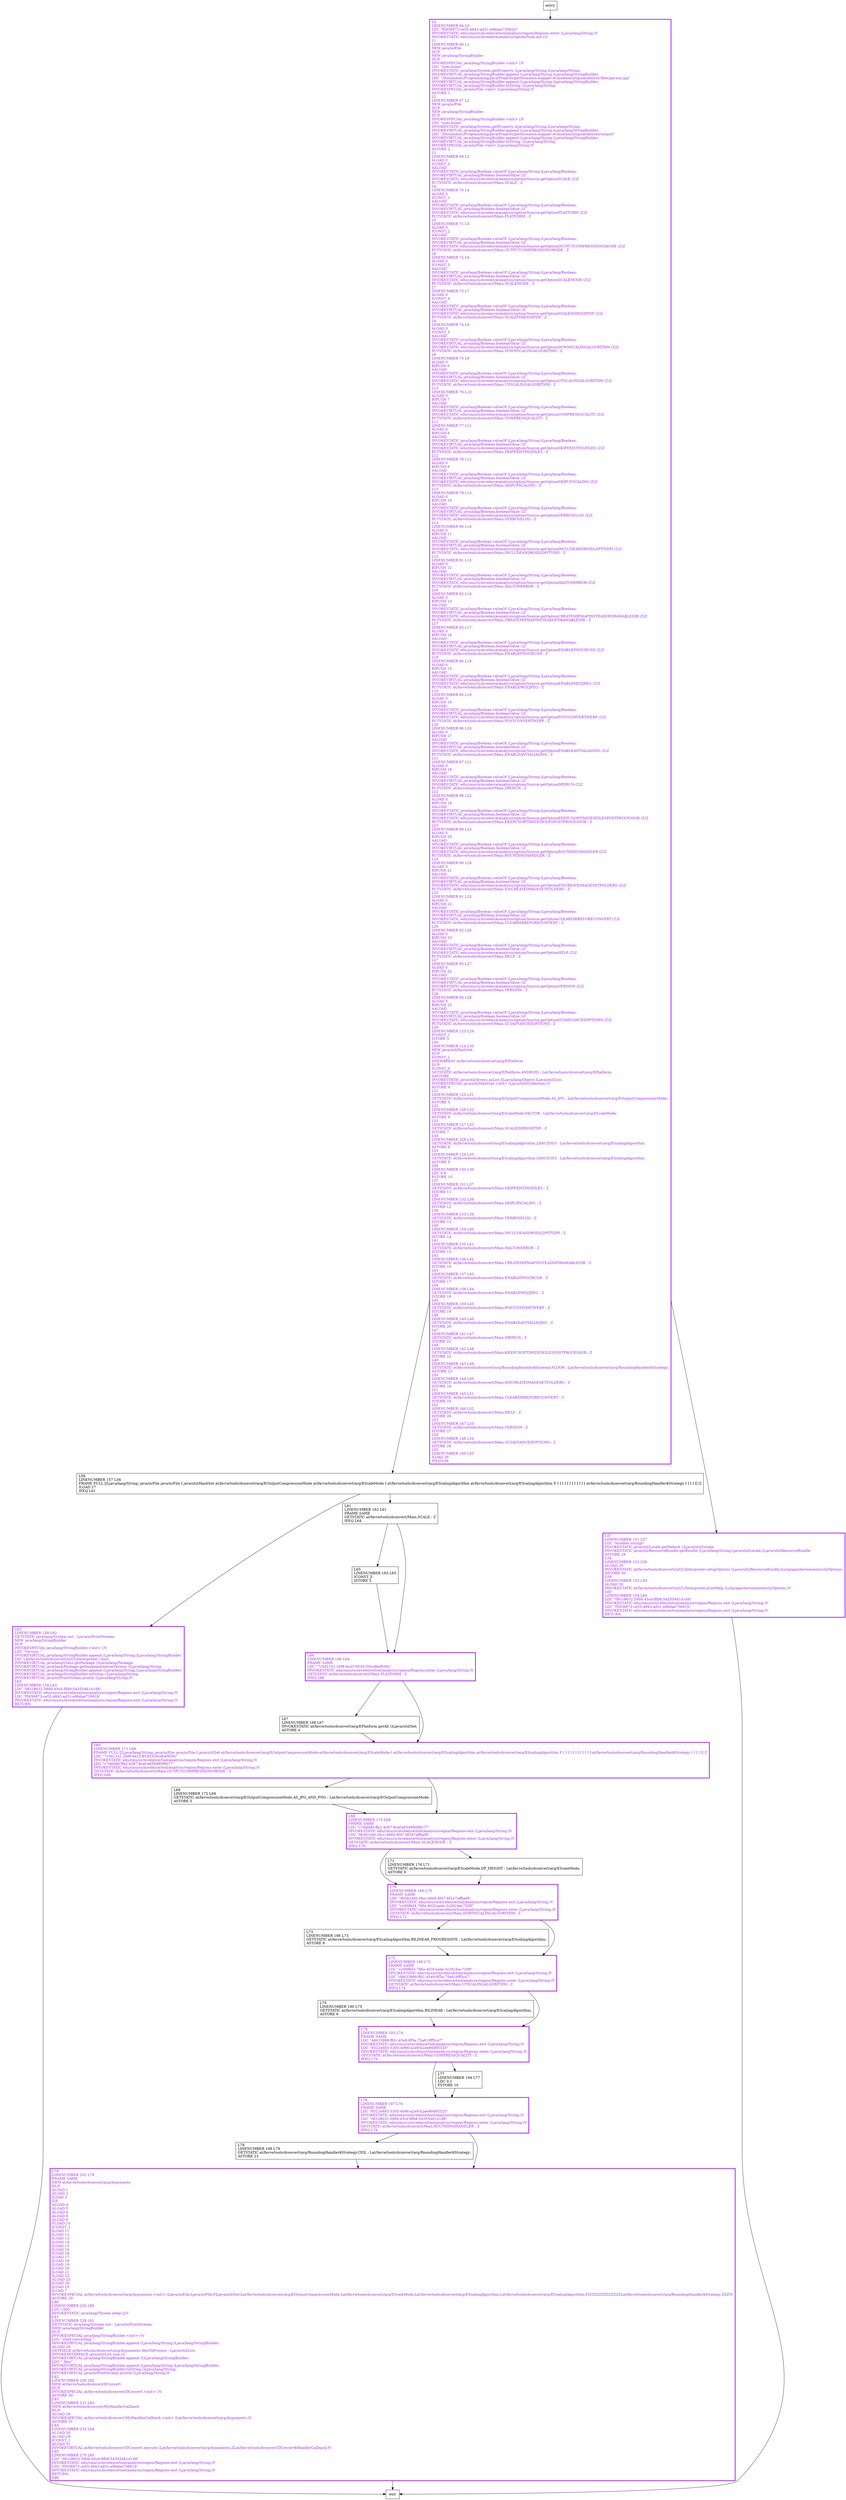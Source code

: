 digraph main {
node [shape=record];
736584533 [label="L69\lLINENUMBER 172 L69\lGETSTATIC at/favre/tools/dconvert/arg/EOutputCompressionMode.AS_JPG_AND_PNG : Lat/favre/tools/dconvert/arg/EOutputCompressionMode;\lASTORE 5\l"];
158269968 [label="L76\lLINENUMBER 197 L76\lFRAME SAME\lLDC \"9322e883-5305-4086-a2e9-b2ee90d95325\"\lINVOKESTATIC edu/cmu/cs/mvelezce/tool/analysis/region/Regions.exit (Ljava/lang/String;)V\lLDC \"081c8632-590b-45cd-8fb8-54355461d1d8\"\lINVOKESTATIC edu/cmu/cs/mvelezce/tool/analysis/region/Regions.enter (Ljava/lang/String;)V\lGETSTATIC at/favre/tools/dconvert/Main.ROUNDINGHANDLER : Z\lIFEQ L78\l"];
1619872200 [label="L56\lLINENUMBER 157 L56\lFRAME FULL [[Ljava/lang/String; java/io/File java/io/File I java/util/HashSet at/favre/tools/dconvert/arg/EOutputCompressionMode at/favre/tools/dconvert/arg/EScaleMode I at/favre/tools/dconvert/arg/EScalingAlgorithm at/favre/tools/dconvert/arg/EScalingAlgorithm F I I I I I I I I I I I I at/favre/tools/dconvert/arg/RoundingHandler$Strategy I I I I I] []\lILOAD 27\lIFEQ L61\l"];
725240582 [label="L70\lLINENUMBER 185 L70\lFRAME SAME\lLDC \"9b561efd-28cc-4660-8f47-8f247affbaf8\"\lINVOKESTATIC edu/cmu/cs/mvelezce/tool/analysis/region/Regions.exit (Ljava/lang/String;)V\lLDC \"cc00f6d4-786a-402f-aabe-3c2624ac7209\"\lINVOKESTATIC edu/cmu/cs/mvelezce/tool/analysis/region/Regions.enter (Ljava/lang/String;)V\lGETSTATIC at/favre/tools/dconvert/Main.DOWNSCALINGALGORITHM : Z\lIFEQ L72\l"];
418935262 [label="L62\lLINENUMBER 158 L62\lGETSTATIC java/lang/System.out : Ljava/io/PrintStream;\lNEW java/lang/StringBuilder\lDUP\lINVOKESPECIAL java/lang/StringBuilder.\<init\> ()V\lLDC \"Version: \"\lINVOKEVIRTUAL java/lang/StringBuilder.append (Ljava/lang/String;)Ljava/lang/StringBuilder;\lLDC Lat/favre/tools/dconvert/ui/CLIInterpreter;.class\lINVOKEVIRTUAL java/lang/Class.getPackage ()Ljava/lang/Package;\lINVOKEVIRTUAL java/lang/Package.getImplementationVersion ()Ljava/lang/String;\lINVOKEVIRTUAL java/lang/StringBuilder.append (Ljava/lang/String;)Ljava/lang/StringBuilder;\lINVOKEVIRTUAL java/lang/StringBuilder.toString ()Ljava/lang/String;\lINVOKEVIRTUAL java/io/PrintStream.println (Ljava/lang/String;)V\lL63\lLINENUMBER 159 L63\lLDC \"081c8632-590b-45cd-8fb8-54355461d1d8\"\lINVOKESTATIC edu/cmu/cs/mvelezce/tool/analysis/region/Regions.exit (Ljava/lang/String;)V\lLDC \"f5936873-ce55-4843-ad31-e96dae73681b\"\lINVOKESTATIC edu/cmu/cs/mvelezce/tool/analysis/region/Regions.exit (Ljava/lang/String;)V\lRETURN\l"];
1365714101 [label="L75\lLINENUMBER 190 L75\lGETSTATIC at/favre/tools/dconvert/arg/EScalingAlgorithm.BILINEAR : Lat/favre/tools/dconvert/arg/EScalingAlgorithm;\lASTORE 9\l"];
483929421 [label="L68\lLINENUMBER 175 L68\lFRAME SAME\lLDC \"c7dafafd-ffa2-4387-8caf-e654980f8b77\"\lINVOKESTATIC edu/cmu/cs/mvelezce/tool/analysis/region/Regions.exit (Ljava/lang/String;)V\lLDC \"9b561efd-28cc-4660-8f47-8f247affbaf8\"\lINVOKESTATIC edu/cmu/cs/mvelezce/tool/analysis/region/Regions.enter (Ljava/lang/String;)V\lGETSTATIC at/favre/tools/dconvert/Main.SCALEMODE : Z\lIFEQ L70\l"];
530358414 [label="L71\lLINENUMBER 176 L71\lGETSTATIC at/favre/tools/dconvert/arg/EScaleMode.DP_HEIGHT : Lat/favre/tools/dconvert/arg/EScaleMode;\lASTORE 6\l"];
1386113701 [label="L73\lLINENUMBER 186 L73\lGETSTATIC at/favre/tools/dconvert/arg/EScalingAlgorithm.BILINEAR_PROGRESSIVE : Lat/favre/tools/dconvert/arg/EScalingAlgorithm;\lASTORE 8\l"];
671455962 [label="L77\lLINENUMBER 194 L77\lLDC 0.1\lFSTORE 10\l"];
1080470592 [label="L79\lLINENUMBER 198 L79\lGETSTATIC at/favre/tools/dconvert/arg/RoundingHandler$Strategy.CEIL : Lat/favre/tools/dconvert/arg/RoundingHandler$Strategy;\lASTORE 23\l"];
133573226 [label="L57\lLINENUMBER 151 L57\lLDC \"bundles.strings\"\lINVOKESTATIC java/util/Locale.getDefault ()Ljava/util/Locale;\lINVOKESTATIC java/util/ResourceBundle.getBundle (Ljava/lang/String;Ljava/util/Locale;)Ljava/util/ResourceBundle;\lASTORE 29\lL58\lLINENUMBER 152 L58\lALOAD 29\lINVOKESTATIC at/favre/tools/dconvert/ui/CLIInterpreter.setupOptions (Ljava/util/ResourceBundle;)Lorg/apache/commons/cli/Options;\lASTORE 30\lL59\lLINENUMBER 153 L59\lALOAD 30\lINVOKESTATIC at/favre/tools/dconvert/ui/CLIInterpreter.printHelp (Lorg/apache/commons/cli/Options;)V\lL60\lLINENUMBER 154 L60\lLDC \"081c8632-590b-45cd-8fb8-54355461d1d8\"\lINVOKESTATIC edu/cmu/cs/mvelezce/tool/analysis/region/Regions.exit (Ljava/lang/String;)V\lLDC \"f5936873-ce55-4843-ad31-e96dae73681b\"\lINVOKESTATIC edu/cmu/cs/mvelezce/tool/analysis/region/Regions.exit (Ljava/lang/String;)V\lRETURN\l"];
62317715 [label="L67\lLINENUMBER 168 L67\lINVOKESTATIC at/favre/tools/dconvert/arg/EPlatform.getAll ()Ljava/util/Set;\lASTORE 4\l"];
721779083 [label="L74\lLINENUMBER 193 L74\lFRAME SAME\lLDC \"dd633998-ffd1-45a9-8f5a-75a618ff5ca7\"\lINVOKESTATIC edu/cmu/cs/mvelezce/tool/analysis/region/Regions.exit (Ljava/lang/String;)V\lLDC \"9322e883-5305-4086-a2e9-b2ee90d95325\"\lINVOKESTATIC edu/cmu/cs/mvelezce/tool/analysis/region/Regions.enter (Ljava/lang/String;)V\lGETSTATIC at/favre/tools/dconvert/Main.COMPRESSQUALITY : Z\lIFEQ L76\l"];
2087139284 [label="L0\lLINENUMBER 64 L0\lLDC \"f5936873-ce55-4843-ad31-e96dae73681b\"\lINVOKESTATIC edu/cmu/cs/mvelezce/tool/analysis/region/Regions.enter (Ljava/lang/String;)V\lINVOKESTATIC edu/cmu/cs/mvelezce/analysis/option/Sink.init ()V\lL1\lLINENUMBER 66 L1\lNEW java/io/File\lDUP\lNEW java/lang/StringBuilder\lDUP\lINVOKESPECIAL java/lang/StringBuilder.\<init\> ()V\lLDC \"user.home\"\lINVOKESTATIC java/lang/System.getProperty (Ljava/lang/String;)Ljava/lang/String;\lINVOKEVIRTUAL java/lang/StringBuilder.append (Ljava/lang/String;)Ljava/lang/StringBuilder;\lLDC \"/Documents/Programming/Java/Projects/performance-mapper-evaluation/original/density/files/person.jpg\"\lINVOKEVIRTUAL java/lang/StringBuilder.append (Ljava/lang/String;)Ljava/lang/StringBuilder;\lINVOKEVIRTUAL java/lang/StringBuilder.toString ()Ljava/lang/String;\lINVOKESPECIAL java/io/File.\<init\> (Ljava/lang/String;)V\lASTORE 1\lL2\lLINENUMBER 67 L2\lNEW java/io/File\lDUP\lNEW java/lang/StringBuilder\lDUP\lINVOKESPECIAL java/lang/StringBuilder.\<init\> ()V\lLDC \"user.home\"\lINVOKESTATIC java/lang/System.getProperty (Ljava/lang/String;)Ljava/lang/String;\lINVOKEVIRTUAL java/lang/StringBuilder.append (Ljava/lang/String;)Ljava/lang/StringBuilder;\lLDC \"/Documents/Programming/Java/Projects/performance-mapper-evaluation/original/density/output\"\lINVOKEVIRTUAL java/lang/StringBuilder.append (Ljava/lang/String;)Ljava/lang/StringBuilder;\lINVOKEVIRTUAL java/lang/StringBuilder.toString ()Ljava/lang/String;\lINVOKESPECIAL java/io/File.\<init\> (Ljava/lang/String;)V\lASTORE 2\lL3\lLINENUMBER 69 L3\lALOAD 0\lICONST_0\lAALOAD\lINVOKESTATIC java/lang/Boolean.valueOf (Ljava/lang/String;)Ljava/lang/Boolean;\lINVOKEVIRTUAL java/lang/Boolean.booleanValue ()Z\lINVOKESTATIC edu/cmu/cs/mvelezce/analysis/option/Source.getOptionSCALE (Z)Z\lPUTSTATIC at/favre/tools/dconvert/Main.SCALE : Z\lL4\lLINENUMBER 70 L4\lALOAD 0\lICONST_1\lAALOAD\lINVOKESTATIC java/lang/Boolean.valueOf (Ljava/lang/String;)Ljava/lang/Boolean;\lINVOKEVIRTUAL java/lang/Boolean.booleanValue ()Z\lINVOKESTATIC edu/cmu/cs/mvelezce/analysis/option/Source.getOptionPLATFORM (Z)Z\lPUTSTATIC at/favre/tools/dconvert/Main.PLATFORM : Z\lL5\lLINENUMBER 71 L5\lALOAD 0\lICONST_2\lAALOAD\lINVOKESTATIC java/lang/Boolean.valueOf (Ljava/lang/String;)Ljava/lang/Boolean;\lINVOKEVIRTUAL java/lang/Boolean.booleanValue ()Z\lINVOKESTATIC edu/cmu/cs/mvelezce/analysis/option/Source.getOptionOUTPUTCOMPRESSIONGMODE (Z)Z\lPUTSTATIC at/favre/tools/dconvert/Main.OUTPUTCOMPRESSIONGMODE : Z\lL6\lLINENUMBER 72 L6\lALOAD 0\lICONST_3\lAALOAD\lINVOKESTATIC java/lang/Boolean.valueOf (Ljava/lang/String;)Ljava/lang/Boolean;\lINVOKEVIRTUAL java/lang/Boolean.booleanValue ()Z\lINVOKESTATIC edu/cmu/cs/mvelezce/analysis/option/Source.getOptionSCALEMODE (Z)Z\lPUTSTATIC at/favre/tools/dconvert/Main.SCALEMODE : Z\lL7\lLINENUMBER 73 L7\lALOAD 0\lICONST_4\lAALOAD\lINVOKESTATIC java/lang/Boolean.valueOf (Ljava/lang/String;)Ljava/lang/Boolean;\lINVOKEVIRTUAL java/lang/Boolean.booleanValue ()Z\lINVOKESTATIC edu/cmu/cs/mvelezce/analysis/option/Source.getOptionSCALEISHEIGHTDP (Z)Z\lPUTSTATIC at/favre/tools/dconvert/Main.SCALEISHEIGHTDP : Z\lL8\lLINENUMBER 74 L8\lALOAD 0\lICONST_5\lAALOAD\lINVOKESTATIC java/lang/Boolean.valueOf (Ljava/lang/String;)Ljava/lang/Boolean;\lINVOKEVIRTUAL java/lang/Boolean.booleanValue ()Z\lINVOKESTATIC edu/cmu/cs/mvelezce/analysis/option/Source.getOptionDOWNSCALINGALGORITHM (Z)Z\lPUTSTATIC at/favre/tools/dconvert/Main.DOWNSCALINGALGORITHM : Z\lL9\lLINENUMBER 75 L9\lALOAD 0\lBIPUSH 6\lAALOAD\lINVOKESTATIC java/lang/Boolean.valueOf (Ljava/lang/String;)Ljava/lang/Boolean;\lINVOKEVIRTUAL java/lang/Boolean.booleanValue ()Z\lINVOKESTATIC edu/cmu/cs/mvelezce/analysis/option/Source.getOptionUPSCALINGALGORITHM (Z)Z\lPUTSTATIC at/favre/tools/dconvert/Main.UPSCALINGALGORITHM : Z\lL10\lLINENUMBER 76 L10\lALOAD 0\lBIPUSH 7\lAALOAD\lINVOKESTATIC java/lang/Boolean.valueOf (Ljava/lang/String;)Ljava/lang/Boolean;\lINVOKEVIRTUAL java/lang/Boolean.booleanValue ()Z\lINVOKESTATIC edu/cmu/cs/mvelezce/analysis/option/Source.getOptionCOMPRESSQUALITY (Z)Z\lPUTSTATIC at/favre/tools/dconvert/Main.COMPRESSQUALITY : Z\lL11\lLINENUMBER 77 L11\lALOAD 0\lBIPUSH 8\lAALOAD\lINVOKESTATIC java/lang/Boolean.valueOf (Ljava/lang/String;)Ljava/lang/Boolean;\lINVOKEVIRTUAL java/lang/Boolean.booleanValue ()Z\lINVOKESTATIC edu/cmu/cs/mvelezce/analysis/option/Source.getOptionSKIPEXISTINGFILES (Z)Z\lPUTSTATIC at/favre/tools/dconvert/Main.SKIPEXISTINGFILES : Z\lL12\lLINENUMBER 78 L12\lALOAD 0\lBIPUSH 9\lAALOAD\lINVOKESTATIC java/lang/Boolean.valueOf (Ljava/lang/String;)Ljava/lang/Boolean;\lINVOKEVIRTUAL java/lang/Boolean.booleanValue ()Z\lINVOKESTATIC edu/cmu/cs/mvelezce/analysis/option/Source.getOptionSKIPUPSCALING (Z)Z\lPUTSTATIC at/favre/tools/dconvert/Main.SKIPUPSCALING : Z\lL13\lLINENUMBER 79 L13\lALOAD 0\lBIPUSH 10\lAALOAD\lINVOKESTATIC java/lang/Boolean.valueOf (Ljava/lang/String;)Ljava/lang/Boolean;\lINVOKEVIRTUAL java/lang/Boolean.booleanValue ()Z\lINVOKESTATIC edu/cmu/cs/mvelezce/analysis/option/Source.getOptionVERBOSELOG (Z)Z\lPUTSTATIC at/favre/tools/dconvert/Main.VERBOSELOG : Z\lL14\lLINENUMBER 80 L14\lALOAD 0\lBIPUSH 11\lAALOAD\lINVOKESTATIC java/lang/Boolean.valueOf (Ljava/lang/String;)Ljava/lang/Boolean;\lINVOKEVIRTUAL java/lang/Boolean.booleanValue ()Z\lINVOKESTATIC edu/cmu/cs/mvelezce/analysis/option/Source.getOptionINCLUDEANDROIDLDPITVDPI (Z)Z\lPUTSTATIC at/favre/tools/dconvert/Main.INCLUDEANDROIDLDPITVDPI : Z\lL15\lLINENUMBER 81 L15\lALOAD 0\lBIPUSH 12\lAALOAD\lINVOKESTATIC java/lang/Boolean.valueOf (Ljava/lang/String;)Ljava/lang/Boolean;\lINVOKEVIRTUAL java/lang/Boolean.booleanValue ()Z\lINVOKESTATIC edu/cmu/cs/mvelezce/analysis/option/Source.getOptionHALTONERROR (Z)Z\lPUTSTATIC at/favre/tools/dconvert/Main.HALTONERROR : Z\lL16\lLINENUMBER 82 L16\lALOAD 0\lBIPUSH 13\lAALOAD\lINVOKESTATIC java/lang/Boolean.valueOf (Ljava/lang/String;)Ljava/lang/Boolean;\lINVOKEVIRTUAL java/lang/Boolean.booleanValue ()Z\lINVOKESTATIC edu/cmu/cs/mvelezce/analysis/option/Source.getOptionCREATEMIPMAPINSTEADOFDRAWABLEDIR (Z)Z\lPUTSTATIC at/favre/tools/dconvert/Main.CREATEMIPMAPINSTEADOFDRAWABLEDIR : Z\lL17\lLINENUMBER 83 L17\lALOAD 0\lBIPUSH 14\lAALOAD\lINVOKESTATIC java/lang/Boolean.valueOf (Ljava/lang/String;)Ljava/lang/Boolean;\lINVOKEVIRTUAL java/lang/Boolean.booleanValue ()Z\lINVOKESTATIC edu/cmu/cs/mvelezce/analysis/option/Source.getOptionENABLEPNGCRUSH (Z)Z\lPUTSTATIC at/favre/tools/dconvert/Main.ENABLEPNGCRUSH : Z\lL18\lLINENUMBER 84 L18\lALOAD 0\lBIPUSH 15\lAALOAD\lINVOKESTATIC java/lang/Boolean.valueOf (Ljava/lang/String;)Ljava/lang/Boolean;\lINVOKEVIRTUAL java/lang/Boolean.booleanValue ()Z\lINVOKESTATIC edu/cmu/cs/mvelezce/analysis/option/Source.getOptionENABLEMOZJPEG (Z)Z\lPUTSTATIC at/favre/tools/dconvert/Main.ENABLEMOZJPEG : Z\lL19\lLINENUMBER 85 L19\lALOAD 0\lBIPUSH 16\lAALOAD\lINVOKESTATIC java/lang/Boolean.valueOf (Ljava/lang/String;)Ljava/lang/Boolean;\lINVOKEVIRTUAL java/lang/Boolean.booleanValue ()Z\lINVOKESTATIC edu/cmu/cs/mvelezce/analysis/option/Source.getOptionPOSTCONVERTWEBP (Z)Z\lPUTSTATIC at/favre/tools/dconvert/Main.POSTCONVERTWEBP : Z\lL20\lLINENUMBER 86 L20\lALOAD 0\lBIPUSH 17\lAALOAD\lINVOKESTATIC java/lang/Boolean.valueOf (Ljava/lang/String;)Ljava/lang/Boolean;\lINVOKEVIRTUAL java/lang/Boolean.booleanValue ()Z\lINVOKESTATIC edu/cmu/cs/mvelezce/analysis/option/Source.getOptionENABLEANTIALIASING (Z)Z\lPUTSTATIC at/favre/tools/dconvert/Main.ENABLEANTIALIASING : Z\lL21\lLINENUMBER 87 L21\lALOAD 0\lBIPUSH 18\lAALOAD\lINVOKESTATIC java/lang/Boolean.valueOf (Ljava/lang/String;)Ljava/lang/Boolean;\lINVOKEVIRTUAL java/lang/Boolean.booleanValue ()Z\lINVOKESTATIC edu/cmu/cs/mvelezce/analysis/option/Source.getOptionDRYRUN (Z)Z\lPUTSTATIC at/favre/tools/dconvert/Main.DRYRUN : Z\lL22\lLINENUMBER 88 L22\lALOAD 0\lBIPUSH 19\lAALOAD\lINVOKESTATIC java/lang/Boolean.valueOf (Ljava/lang/String;)Ljava/lang/Boolean;\lINVOKEVIRTUAL java/lang/Boolean.booleanValue ()Z\lINVOKESTATIC edu/cmu/cs/mvelezce/analysis/option/Source.getOptionKEEPUNOPTIMIZEDFILESPOSTPROCESSOR (Z)Z\lPUTSTATIC at/favre/tools/dconvert/Main.KEEPUNOPTIMIZEDFILESPOSTPROCESSOR : Z\lL23\lLINENUMBER 89 L23\lALOAD 0\lBIPUSH 20\lAALOAD\lINVOKESTATIC java/lang/Boolean.valueOf (Ljava/lang/String;)Ljava/lang/Boolean;\lINVOKEVIRTUAL java/lang/Boolean.booleanValue ()Z\lINVOKESTATIC edu/cmu/cs/mvelezce/analysis/option/Source.getOptionROUNDINGHANDLER (Z)Z\lPUTSTATIC at/favre/tools/dconvert/Main.ROUNDINGHANDLER : Z\lL24\lLINENUMBER 90 L24\lALOAD 0\lBIPUSH 21\lAALOAD\lINVOKESTATIC java/lang/Boolean.valueOf (Ljava/lang/String;)Ljava/lang/Boolean;\lINVOKEVIRTUAL java/lang/Boolean.booleanValue ()Z\lINVOKESTATIC edu/cmu/cs/mvelezce/analysis/option/Source.getOptionIOSCREATEIMAGESETFOLDERS (Z)Z\lPUTSTATIC at/favre/tools/dconvert/Main.IOSCREATEIMAGESETFOLDERS : Z\lL25\lLINENUMBER 91 L25\lALOAD 0\lBIPUSH 22\lAALOAD\lINVOKESTATIC java/lang/Boolean.valueOf (Ljava/lang/String;)Ljava/lang/Boolean;\lINVOKEVIRTUAL java/lang/Boolean.booleanValue ()Z\lINVOKESTATIC edu/cmu/cs/mvelezce/analysis/option/Source.getOptionCLEARDIRBEFORECONVERT (Z)Z\lPUTSTATIC at/favre/tools/dconvert/Main.CLEARDIRBEFORECONVERT : Z\lL26\lLINENUMBER 92 L26\lALOAD 0\lBIPUSH 23\lAALOAD\lINVOKESTATIC java/lang/Boolean.valueOf (Ljava/lang/String;)Ljava/lang/Boolean;\lINVOKEVIRTUAL java/lang/Boolean.booleanValue ()Z\lINVOKESTATIC edu/cmu/cs/mvelezce/analysis/option/Source.getOptionHELP (Z)Z\lPUTSTATIC at/favre/tools/dconvert/Main.HELP : Z\lL27\lLINENUMBER 93 L27\lALOAD 0\lBIPUSH 24\lAALOAD\lINVOKESTATIC java/lang/Boolean.valueOf (Ljava/lang/String;)Ljava/lang/Boolean;\lINVOKEVIRTUAL java/lang/Boolean.booleanValue ()Z\lINVOKESTATIC edu/cmu/cs/mvelezce/analysis/option/Source.getOptionVERSION (Z)Z\lPUTSTATIC at/favre/tools/dconvert/Main.VERSION : Z\lL28\lLINENUMBER 94 L28\lALOAD 0\lBIPUSH 25\lAALOAD\lINVOKESTATIC java/lang/Boolean.valueOf (Ljava/lang/String;)Ljava/lang/Boolean;\lINVOKEVIRTUAL java/lang/Boolean.booleanValue ()Z\lINVOKESTATIC edu/cmu/cs/mvelezce/analysis/option/Source.getOptionGUIADVANCEDOPTIONS (Z)Z\lPUTSTATIC at/favre/tools/dconvert/Main.GUIADVANCEDOPTIONS : Z\lL29\lLINENUMBER 123 L29\lICONST_1\lISTORE 3\lL30\lLINENUMBER 124 L30\lNEW java/util/HashSet\lDUP\lICONST_1\lANEWARRAY at/favre/tools/dconvert/arg/EPlatform\lDUP\lICONST_0\lGETSTATIC at/favre/tools/dconvert/arg/EPlatform.ANDROID : Lat/favre/tools/dconvert/arg/EPlatform;\lAASTORE\lINVOKESTATIC java/util/Arrays.asList ([Ljava/lang/Object;)Ljava/util/List;\lINVOKESPECIAL java/util/HashSet.\<init\> (Ljava/util/Collection;)V\lASTORE 4\lL31\lLINENUMBER 125 L31\lGETSTATIC at/favre/tools/dconvert/arg/EOutputCompressionMode.AS_JPG : Lat/favre/tools/dconvert/arg/EOutputCompressionMode;\lASTORE 5\lL32\lLINENUMBER 126 L32\lGETSTATIC at/favre/tools/dconvert/arg/EScaleMode.FACTOR : Lat/favre/tools/dconvert/arg/EScaleMode;\lASTORE 6\lL33\lLINENUMBER 127 L33\lGETSTATIC at/favre/tools/dconvert/Main.SCALEISHEIGHTDP : Z\lISTORE 7\lL34\lLINENUMBER 128 L34\lGETSTATIC at/favre/tools/dconvert/arg/EScalingAlgorithm.LANCZOS3 : Lat/favre/tools/dconvert/arg/EScalingAlgorithm;\lASTORE 8\lL35\lLINENUMBER 129 L35\lGETSTATIC at/favre/tools/dconvert/arg/EScalingAlgorithm.LANCZOS3 : Lat/favre/tools/dconvert/arg/EScalingAlgorithm;\lASTORE 9\lL36\lLINENUMBER 130 L36\lLDC 0.9\lFSTORE 10\lL37\lLINENUMBER 131 L37\lGETSTATIC at/favre/tools/dconvert/Main.SKIPEXISTINGFILES : Z\lISTORE 11\lL38\lLINENUMBER 132 L38\lGETSTATIC at/favre/tools/dconvert/Main.SKIPUPSCALING : Z\lISTORE 12\lL39\lLINENUMBER 133 L39\lGETSTATIC at/favre/tools/dconvert/Main.VERBOSELOG : Z\lISTORE 13\lL40\lLINENUMBER 134 L40\lGETSTATIC at/favre/tools/dconvert/Main.INCLUDEANDROIDLDPITVDPI : Z\lISTORE 14\lL41\lLINENUMBER 135 L41\lGETSTATIC at/favre/tools/dconvert/Main.HALTONERROR : Z\lISTORE 15\lL42\lLINENUMBER 136 L42\lGETSTATIC at/favre/tools/dconvert/Main.CREATEMIPMAPINSTEADOFDRAWABLEDIR : Z\lISTORE 16\lL43\lLINENUMBER 137 L43\lGETSTATIC at/favre/tools/dconvert/Main.ENABLEPNGCRUSH : Z\lISTORE 17\lL44\lLINENUMBER 138 L44\lGETSTATIC at/favre/tools/dconvert/Main.ENABLEMOZJPEG : Z\lISTORE 18\lL45\lLINENUMBER 139 L45\lGETSTATIC at/favre/tools/dconvert/Main.POSTCONVERTWEBP : Z\lISTORE 19\lL46\lLINENUMBER 140 L46\lGETSTATIC at/favre/tools/dconvert/Main.ENABLEANTIALIASING : Z\lISTORE 20\lL47\lLINENUMBER 141 L47\lGETSTATIC at/favre/tools/dconvert/Main.DRYRUN : Z\lISTORE 21\lL48\lLINENUMBER 142 L48\lGETSTATIC at/favre/tools/dconvert/Main.KEEPUNOPTIMIZEDFILESPOSTPROCESSOR : Z\lISTORE 22\lL49\lLINENUMBER 143 L49\lGETSTATIC at/favre/tools/dconvert/arg/RoundingHandler$Strategy.FLOOR : Lat/favre/tools/dconvert/arg/RoundingHandler$Strategy;\lASTORE 23\lL50\lLINENUMBER 144 L50\lGETSTATIC at/favre/tools/dconvert/Main.IOSCREATEIMAGESETFOLDERS : Z\lISTORE 24\lL51\lLINENUMBER 145 L51\lGETSTATIC at/favre/tools/dconvert/Main.CLEARDIRBEFORECONVERT : Z\lISTORE 25\lL52\lLINENUMBER 146 L52\lGETSTATIC at/favre/tools/dconvert/Main.HELP : Z\lISTORE 26\lL53\lLINENUMBER 147 L53\lGETSTATIC at/favre/tools/dconvert/Main.VERSION : Z\lISTORE 27\lL54\lLINENUMBER 148 L54\lGETSTATIC at/favre/tools/dconvert/Main.GUIADVANCEDOPTIONS : Z\lISTORE 28\lL55\lLINENUMBER 150 L55\lILOAD 26\lIFEQ L56\l"];
614622550 [label="L65\lLINENUMBER 163 L65\lICONST_5\lISTORE 3\l"];
676099952 [label="L78\lLINENUMBER 202 L78\lFRAME SAME\lNEW at/favre/tools/dconvert/arg/Arguments\lDUP\lALOAD 1\lALOAD 2\lILOAD 3\lI2F\lALOAD 4\lALOAD 5\lALOAD 6\lALOAD 8\lALOAD 9\lFLOAD 10\lICONST_1\lILOAD 11\lILOAD 12\lILOAD 13\lILOAD 14\lILOAD 15\lILOAD 16\lILOAD 24\lILOAD 17\lILOAD 18\lILOAD 19\lILOAD 20\lILOAD 21\lILOAD 22\lALOAD 23\lILOAD 28\lILOAD 25\lILOAD 7\lINVOKESPECIAL at/favre/tools/dconvert/arg/Arguments.\<init\> (Ljava/io/File;Ljava/io/File;FLjava/util/Set;Lat/favre/tools/dconvert/arg/EOutputCompressionMode;Lat/favre/tools/dconvert/arg/EScaleMode;Lat/favre/tools/dconvert/arg/EScalingAlgorithm;Lat/favre/tools/dconvert/arg/EScalingAlgorithm;FIZZZZZZZZZZZZZLat/favre/tools/dconvert/arg/RoundingHandler$Strategy;ZZZ)V\lASTORE 29\lL80\lLINENUMBER 226 L80\lLDC 1500\lINVOKESTATIC java/lang/Thread.sleep (J)V\lL81\lLINENUMBER 228 L81\lGETSTATIC java/lang/System.out : Ljava/io/PrintStream;\lNEW java/lang/StringBuilder\lDUP\lINVOKESPECIAL java/lang/StringBuilder.\<init\> ()V\lLDC \"start converting \"\lINVOKEVIRTUAL java/lang/StringBuilder.append (Ljava/lang/String;)Ljava/lang/StringBuilder;\lALOAD 29\lGETFIELD at/favre/tools/dconvert/arg/Arguments.filesToProcess : Ljava/util/List;\lINVOKEINTERFACE java/util/List.size ()I\lINVOKEVIRTUAL java/lang/StringBuilder.append (I)Ljava/lang/StringBuilder;\lLDC \" files\"\lINVOKEVIRTUAL java/lang/StringBuilder.append (Ljava/lang/String;)Ljava/lang/StringBuilder;\lINVOKEVIRTUAL java/lang/StringBuilder.toString ()Ljava/lang/String;\lINVOKEVIRTUAL java/io/PrintStream.println (Ljava/lang/String;)V\lL82\lLINENUMBER 230 L82\lNEW at/favre/tools/dconvert/DConvert\lDUP\lINVOKESPECIAL at/favre/tools/dconvert/DConvert.\<init\> ()V\lASTORE 30\lL83\lLINENUMBER 231 L83\lNEW at/favre/tools/dconvert/MyHandlerCallback\lDUP\lALOAD 29\lINVOKESPECIAL at/favre/tools/dconvert/MyHandlerCallback.\<init\> (Lat/favre/tools/dconvert/arg/Arguments;)V\lASTORE 31\lL84\lLINENUMBER 232 L84\lALOAD 30\lALOAD 29\lICONST_1\lALOAD 31\lINVOKEVIRTUAL at/favre/tools/dconvert/DConvert.execute (Lat/favre/tools/dconvert/arg/Arguments;ZLat/favre/tools/dconvert/DConvert$HandlerCallback;)V\lL85\lLINENUMBER 270 L85\lLDC \"081c8632-590b-45cd-8fb8-54355461d1d8\"\lINVOKESTATIC edu/cmu/cs/mvelezce/tool/analysis/region/Regions.exit (Ljava/lang/String;)V\lLDC \"f5936873-ce55-4843-ad31-e96dae73681b\"\lINVOKESTATIC edu/cmu/cs/mvelezce/tool/analysis/region/Regions.exit (Ljava/lang/String;)V\lRETURN\lL86\l"];
305244160 [label="L64\lLINENUMBER 166 L64\lFRAME SAME\lLDC \"7c582141-2bf8-4e23-8530-f20cdbef939c\"\lINVOKESTATIC edu/cmu/cs/mvelezce/tool/analysis/region/Regions.enter (Ljava/lang/String;)V\lGETSTATIC at/favre/tools/dconvert/Main.PLATFORM : Z\lIFEQ L66\l"];
1575236641 [label="L61\lLINENUMBER 162 L61\lFRAME SAME\lGETSTATIC at/favre/tools/dconvert/Main.SCALE : Z\lIFEQ L64\l"];
1486555359 [label="L66\lLINENUMBER 171 L66\lFRAME FULL [[Ljava/lang/String; java/io/File java/io/File I java/util/Set at/favre/tools/dconvert/arg/EOutputCompressionMode at/favre/tools/dconvert/arg/EScaleMode I at/favre/tools/dconvert/arg/EScalingAlgorithm at/favre/tools/dconvert/arg/EScalingAlgorithm F I I I I I I I I I I I I at/favre/tools/dconvert/arg/RoundingHandler$Strategy I I I I I] []\lLDC \"7c582141-2bf8-4e23-8530-f20cdbef939c\"\lINVOKESTATIC edu/cmu/cs/mvelezce/tool/analysis/region/Regions.exit (Ljava/lang/String;)V\lLDC \"c7dafafd-ffa2-4387-8caf-e654980f8b77\"\lINVOKESTATIC edu/cmu/cs/mvelezce/tool/analysis/region/Regions.enter (Ljava/lang/String;)V\lGETSTATIC at/favre/tools/dconvert/Main.OUTPUTCOMPRESSIONGMODE : Z\lIFEQ L68\l"];
1114854517 [label="L72\lLINENUMBER 189 L72\lFRAME SAME\lLDC \"cc00f6d4-786a-402f-aabe-3c2624ac7209\"\lINVOKESTATIC edu/cmu/cs/mvelezce/tool/analysis/region/Regions.exit (Ljava/lang/String;)V\lLDC \"dd633998-ffd1-45a9-8f5a-75a618ff5ca7\"\lINVOKESTATIC edu/cmu/cs/mvelezce/tool/analysis/region/Regions.enter (Ljava/lang/String;)V\lGETSTATIC at/favre/tools/dconvert/Main.UPSCALINGALGORITHM : Z\lIFEQ L74\l"];
entry;
exit;
736584533 -> 483929421;
158269968 -> 1080470592;
158269968 -> 676099952;
1619872200 -> 418935262;
1619872200 -> 1575236641;
725240582 -> 1386113701;
725240582 -> 1114854517;
418935262 -> exit;
1365714101 -> 721779083;
483929421 -> 725240582;
483929421 -> 530358414;
530358414 -> 725240582;
1386113701 -> 1114854517;
671455962 -> 158269968;
entry -> 2087139284;
1080470592 -> 676099952;
133573226 -> exit;
62317715 -> 1486555359;
721779083 -> 158269968;
721779083 -> 671455962;
2087139284 -> 1619872200;
2087139284 -> 133573226;
614622550 -> 305244160;
676099952 -> exit;
305244160 -> 62317715;
305244160 -> 1486555359;
1575236641 -> 614622550;
1575236641 -> 305244160;
1486555359 -> 736584533;
1486555359 -> 483929421;
1114854517 -> 721779083;
1114854517 -> 1365714101;
158269968[fontcolor="purple", penwidth=3, color="purple"];
133573226[fontcolor="purple", penwidth=3, color="purple"];
721779083[fontcolor="purple", penwidth=3, color="purple"];
725240582[fontcolor="purple", penwidth=3, color="purple"];
418935262[fontcolor="purple", penwidth=3, color="purple"];
483929421[fontcolor="purple", penwidth=3, color="purple"];
2087139284[fontcolor="purple", penwidth=3, color="purple"];
676099952[fontcolor="purple", penwidth=3, color="purple"];
305244160[fontcolor="purple", penwidth=3, color="purple"];
1486555359[fontcolor="purple", penwidth=3, color="purple"];
1114854517[fontcolor="purple", penwidth=3, color="purple"];
}
